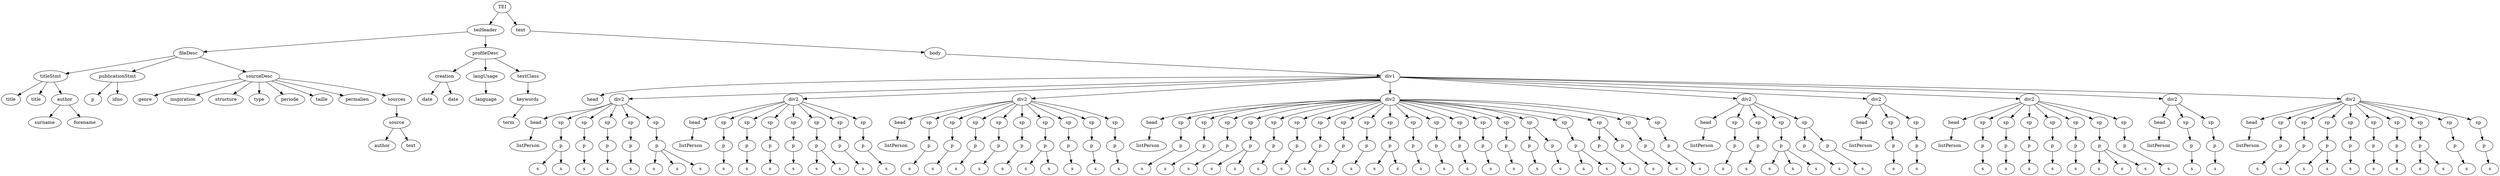 digraph Tree {
	"t0" [label = "TEI"];
	"t1" [label = "teiHeader"];
	"t2" [label = "fileDesc"];
	"t3" [label = "titleStmt"];
	"t4" [label = "title"];
	"t5" [label = "title"];
	"t6" [label = "author"];
	"t7" [label = "surname"];
	"t8" [label = "forename"];
	"t9" [label = "publicationStmt"];
	"t10" [label = "p"];
	"t11" [label = "idno"];
	"t12" [label = "sourceDesc"];
	"t13" [label = "genre"];
	"t14" [label = "inspiration"];
	"t15" [label = "structure"];
	"t16" [label = "type"];
	"t17" [label = "periode"];
	"t18" [label = "taille"];
	"t19" [label = "permalien"];
	"t20" [label = "sources"];
	"t21" [label = "source"];
	"t22" [label = "author"];
	"t23" [label = "text"];
	"t24" [label = "profileDesc"];
	"t25" [label = "creation"];
	"t26" [label = "date"];
	"t27" [label = "date"];
	"t28" [label = "langUsage"];
	"t29" [label = "language"];
	"t30" [label = "textClass"];
	"t31" [label = "keywords"];
	"t32" [label = "term"];
	"t33" [label = "text"];
	"t34" [label = "body"];
	"t35" [label = "div1"];
	"t36" [label = "head"];
	"t37" [label = "div2"];
	"t38" [label = "head"];
	"t39" [label = "listPerson"];
	"t40" [label = "sp"];
	"t41" [label = "p"];
	"t42" [label = "s"];
	"t43" [label = "s"];
	"t44" [label = "sp"];
	"t45" [label = "p"];
	"t46" [label = "s"];
	"t47" [label = "sp"];
	"t48" [label = "p"];
	"t49" [label = "s"];
	"t50" [label = "sp"];
	"t51" [label = "p"];
	"t52" [label = "s"];
	"t53" [label = "sp"];
	"t54" [label = "p"];
	"t55" [label = "s"];
	"t56" [label = "s"];
	"t57" [label = "s"];
	"t58" [label = "div2"];
	"t59" [label = "head"];
	"t60" [label = "listPerson"];
	"t61" [label = "sp"];
	"t62" [label = "p"];
	"t63" [label = "s"];
	"t64" [label = "sp"];
	"t65" [label = "p"];
	"t66" [label = "s"];
	"t67" [label = "sp"];
	"t68" [label = "p"];
	"t69" [label = "s"];
	"t70" [label = "sp"];
	"t71" [label = "p"];
	"t72" [label = "s"];
	"t73" [label = "sp"];
	"t74" [label = "p"];
	"t75" [label = "s"];
	"t76" [label = "s"];
	"t77" [label = "sp"];
	"t78" [label = "p"];
	"t79" [label = "s"];
	"t80" [label = "sp"];
	"t81" [label = "p"];
	"t82" [label = "s"];
	"t83" [label = "div2"];
	"t84" [label = "head"];
	"t85" [label = "listPerson"];
	"t86" [label = "sp"];
	"t87" [label = "p"];
	"t88" [label = "s"];
	"t89" [label = "sp"];
	"t90" [label = "p"];
	"t91" [label = "s"];
	"t92" [label = "sp"];
	"t93" [label = "p"];
	"t94" [label = "s"];
	"t95" [label = "sp"];
	"t96" [label = "p"];
	"t97" [label = "s"];
	"t98" [label = "sp"];
	"t99" [label = "p"];
	"t100" [label = "s"];
	"t101" [label = "sp"];
	"t102" [label = "p"];
	"t103" [label = "s"];
	"t104" [label = "s"];
	"t105" [label = "sp"];
	"t106" [label = "p"];
	"t107" [label = "s"];
	"t108" [label = "sp"];
	"t109" [label = "p"];
	"t110" [label = "s"];
	"t111" [label = "sp"];
	"t112" [label = "p"];
	"t113" [label = "s"];
	"t114" [label = "div2"];
	"t115" [label = "head"];
	"t116" [label = "listPerson"];
	"t117" [label = "sp"];
	"t118" [label = "p"];
	"t119" [label = "s"];
	"t120" [label = "sp"];
	"t121" [label = "p"];
	"t122" [label = "s"];
	"t123" [label = "sp"];
	"t124" [label = "p"];
	"t125" [label = "s"];
	"t126" [label = "sp"];
	"t127" [label = "p"];
	"t128" [label = "s"];
	"t129" [label = "s"];
	"t130" [label = "sp"];
	"t131" [label = "p"];
	"t132" [label = "s"];
	"t133" [label = "sp"];
	"t134" [label = "p"];
	"t135" [label = "s"];
	"t136" [label = "sp"];
	"t137" [label = "p"];
	"t138" [label = "s"];
	"t139" [label = "sp"];
	"t140" [label = "p"];
	"t141" [label = "s"];
	"t142" [label = "sp"];
	"t143" [label = "p"];
	"t144" [label = "s"];
	"t145" [label = "sp"];
	"t146" [label = "p"];
	"t147" [label = "s"];
	"t148" [label = "s"];
	"t149" [label = "sp"];
	"t150" [label = "p"];
	"t151" [label = "s"];
	"t152" [label = "sp"];
	"t153" [label = "p"];
	"t154" [label = "s"];
	"t155" [label = "sp"];
	"t156" [label = "p"];
	"t157" [label = "s"];
	"t158" [label = "sp"];
	"t159" [label = "p"];
	"t160" [label = "s"];
	"t161" [label = "sp"];
	"t162" [label = "p"];
	"t163" [label = "s"];
	"t164" [label = "sp"];
	"t165" [label = "p"];
	"t166" [label = "s"];
	"t167" [label = "p"];
	"t168" [label = "s"];
	"t169" [label = "sp"];
	"t170" [label = "p"];
	"t171" [label = "s"];
	"t172" [label = "s"];
	"t173" [label = "sp"];
	"t174" [label = "p"];
	"t175" [label = "s"];
	"t176" [label = "p"];
	"t177" [label = "s"];
	"t178" [label = "sp"];
	"t179" [label = "p"];
	"t180" [label = "s"];
	"t181" [label = "sp"];
	"t182" [label = "p"];
	"t183" [label = "s"];
	"t184" [label = "div2"];
	"t185" [label = "head"];
	"t186" [label = "listPerson"];
	"t187" [label = "sp"];
	"t188" [label = "p"];
	"t189" [label = "s"];
	"t190" [label = "sp"];
	"t191" [label = "p"];
	"t192" [label = "s"];
	"t193" [label = "sp"];
	"t194" [label = "p"];
	"t195" [label = "s"];
	"t196" [label = "s"];
	"t197" [label = "s"];
	"t198" [label = "sp"];
	"t199" [label = "p"];
	"t200" [label = "s"];
	"t201" [label = "p"];
	"t202" [label = "s"];
	"t203" [label = "div2"];
	"t204" [label = "head"];
	"t205" [label = "listPerson"];
	"t206" [label = "sp"];
	"t207" [label = "p"];
	"t208" [label = "s"];
	"t209" [label = "sp"];
	"t210" [label = "p"];
	"t211" [label = "s"];
	"t212" [label = "div2"];
	"t213" [label = "head"];
	"t214" [label = "listPerson"];
	"t215" [label = "sp"];
	"t216" [label = "p"];
	"t217" [label = "s"];
	"t218" [label = "sp"];
	"t219" [label = "p"];
	"t220" [label = "s"];
	"t221" [label = "sp"];
	"t222" [label = "p"];
	"t223" [label = "s"];
	"t224" [label = "sp"];
	"t225" [label = "p"];
	"t226" [label = "s"];
	"t227" [label = "sp"];
	"t228" [label = "p"];
	"t229" [label = "s"];
	"t230" [label = "sp"];
	"t231" [label = "p"];
	"t232" [label = "s"];
	"t233" [label = "s"];
	"t234" [label = "s"];
	"t235" [label = "sp"];
	"t236" [label = "p"];
	"t237" [label = "s"];
	"t238" [label = "div2"];
	"t239" [label = "head"];
	"t240" [label = "listPerson"];
	"t241" [label = "sp"];
	"t242" [label = "p"];
	"t243" [label = "s"];
	"t244" [label = "sp"];
	"t245" [label = "p"];
	"t246" [label = "s"];
	"t247" [label = "div2"];
	"t248" [label = "head"];
	"t249" [label = "listPerson"];
	"t250" [label = "sp"];
	"t251" [label = "p"];
	"t252" [label = "s"];
	"t253" [label = "sp"];
	"t254" [label = "p"];
	"t255" [label = "s"];
	"t256" [label = "sp"];
	"t257" [label = "p"];
	"t258" [label = "s"];
	"t259" [label = "s"];
	"t260" [label = "sp"];
	"t261" [label = "p"];
	"t262" [label = "s"];
	"t263" [label = "sp"];
	"t264" [label = "p"];
	"t265" [label = "s"];
	"t266" [label = "sp"];
	"t267" [label = "p"];
	"t268" [label = "s"];
	"t269" [label = "sp"];
	"t270" [label = "p"];
	"t271" [label = "s"];
	"t272" [label = "s"];
	"t273" [label = "sp"];
	"t274" [label = "p"];
	"t275" [label = "s"];
	"t276" [label = "sp"];
	"t277" [label = "p"];
	"t278" [label = "s"];
	"t0" -> "t1";
	"t1" -> "t2";
	"t2" -> "t3";
	"t3" -> "t4";
	"t3" -> "t5";
	"t3" -> "t6";
	"t6" -> "t7";
	"t6" -> "t8";
	"t2" -> "t9";
	"t9" -> "t10";
	"t9" -> "t11";
	"t2" -> "t12";
	"t12" -> "t13";
	"t12" -> "t14";
	"t12" -> "t15";
	"t12" -> "t16";
	"t12" -> "t17";
	"t12" -> "t18";
	"t12" -> "t19";
	"t12" -> "t20";
	"t20" -> "t21";
	"t21" -> "t22";
	"t21" -> "t23";
	"t1" -> "t24";
	"t24" -> "t25";
	"t25" -> "t26";
	"t25" -> "t27";
	"t24" -> "t28";
	"t28" -> "t29";
	"t24" -> "t30";
	"t30" -> "t31";
	"t31" -> "t32";
	"t0" -> "t33";
	"t33" -> "t34";
	"t34" -> "t35";
	"t35" -> "t36";
	"t35" -> "t37";
	"t37" -> "t38";
	"t38" -> "t39";
	"t37" -> "t40";
	"t40" -> "t41";
	"t41" -> "t42";
	"t41" -> "t43";
	"t37" -> "t44";
	"t44" -> "t45";
	"t45" -> "t46";
	"t37" -> "t47";
	"t47" -> "t48";
	"t48" -> "t49";
	"t37" -> "t50";
	"t50" -> "t51";
	"t51" -> "t52";
	"t37" -> "t53";
	"t53" -> "t54";
	"t54" -> "t55";
	"t54" -> "t56";
	"t54" -> "t57";
	"t35" -> "t58";
	"t58" -> "t59";
	"t59" -> "t60";
	"t58" -> "t61";
	"t61" -> "t62";
	"t62" -> "t63";
	"t58" -> "t64";
	"t64" -> "t65";
	"t65" -> "t66";
	"t58" -> "t67";
	"t67" -> "t68";
	"t68" -> "t69";
	"t58" -> "t70";
	"t70" -> "t71";
	"t71" -> "t72";
	"t58" -> "t73";
	"t73" -> "t74";
	"t74" -> "t75";
	"t74" -> "t76";
	"t58" -> "t77";
	"t77" -> "t78";
	"t78" -> "t79";
	"t58" -> "t80";
	"t80" -> "t81";
	"t81" -> "t82";
	"t35" -> "t83";
	"t83" -> "t84";
	"t84" -> "t85";
	"t83" -> "t86";
	"t86" -> "t87";
	"t87" -> "t88";
	"t83" -> "t89";
	"t89" -> "t90";
	"t90" -> "t91";
	"t83" -> "t92";
	"t92" -> "t93";
	"t93" -> "t94";
	"t83" -> "t95";
	"t95" -> "t96";
	"t96" -> "t97";
	"t83" -> "t98";
	"t98" -> "t99";
	"t99" -> "t100";
	"t83" -> "t101";
	"t101" -> "t102";
	"t102" -> "t103";
	"t102" -> "t104";
	"t83" -> "t105";
	"t105" -> "t106";
	"t106" -> "t107";
	"t83" -> "t108";
	"t108" -> "t109";
	"t109" -> "t110";
	"t83" -> "t111";
	"t111" -> "t112";
	"t112" -> "t113";
	"t35" -> "t114";
	"t114" -> "t115";
	"t115" -> "t116";
	"t114" -> "t117";
	"t117" -> "t118";
	"t118" -> "t119";
	"t114" -> "t120";
	"t120" -> "t121";
	"t121" -> "t122";
	"t114" -> "t123";
	"t123" -> "t124";
	"t124" -> "t125";
	"t114" -> "t126";
	"t126" -> "t127";
	"t127" -> "t128";
	"t127" -> "t129";
	"t114" -> "t130";
	"t130" -> "t131";
	"t131" -> "t132";
	"t114" -> "t133";
	"t133" -> "t134";
	"t134" -> "t135";
	"t114" -> "t136";
	"t136" -> "t137";
	"t137" -> "t138";
	"t114" -> "t139";
	"t139" -> "t140";
	"t140" -> "t141";
	"t114" -> "t142";
	"t142" -> "t143";
	"t143" -> "t144";
	"t114" -> "t145";
	"t145" -> "t146";
	"t146" -> "t147";
	"t146" -> "t148";
	"t114" -> "t149";
	"t149" -> "t150";
	"t150" -> "t151";
	"t114" -> "t152";
	"t152" -> "t153";
	"t153" -> "t154";
	"t114" -> "t155";
	"t155" -> "t156";
	"t156" -> "t157";
	"t114" -> "t158";
	"t158" -> "t159";
	"t159" -> "t160";
	"t114" -> "t161";
	"t161" -> "t162";
	"t162" -> "t163";
	"t114" -> "t164";
	"t164" -> "t165";
	"t165" -> "t166";
	"t164" -> "t167";
	"t167" -> "t168";
	"t114" -> "t169";
	"t169" -> "t170";
	"t170" -> "t171";
	"t170" -> "t172";
	"t114" -> "t173";
	"t173" -> "t174";
	"t174" -> "t175";
	"t173" -> "t176";
	"t176" -> "t177";
	"t114" -> "t178";
	"t178" -> "t179";
	"t179" -> "t180";
	"t114" -> "t181";
	"t181" -> "t182";
	"t182" -> "t183";
	"t35" -> "t184";
	"t184" -> "t185";
	"t185" -> "t186";
	"t184" -> "t187";
	"t187" -> "t188";
	"t188" -> "t189";
	"t184" -> "t190";
	"t190" -> "t191";
	"t191" -> "t192";
	"t184" -> "t193";
	"t193" -> "t194";
	"t194" -> "t195";
	"t194" -> "t196";
	"t194" -> "t197";
	"t184" -> "t198";
	"t198" -> "t199";
	"t199" -> "t200";
	"t198" -> "t201";
	"t201" -> "t202";
	"t35" -> "t203";
	"t203" -> "t204";
	"t204" -> "t205";
	"t203" -> "t206";
	"t206" -> "t207";
	"t207" -> "t208";
	"t203" -> "t209";
	"t209" -> "t210";
	"t210" -> "t211";
	"t35" -> "t212";
	"t212" -> "t213";
	"t213" -> "t214";
	"t212" -> "t215";
	"t215" -> "t216";
	"t216" -> "t217";
	"t212" -> "t218";
	"t218" -> "t219";
	"t219" -> "t220";
	"t212" -> "t221";
	"t221" -> "t222";
	"t222" -> "t223";
	"t212" -> "t224";
	"t224" -> "t225";
	"t225" -> "t226";
	"t212" -> "t227";
	"t227" -> "t228";
	"t228" -> "t229";
	"t212" -> "t230";
	"t230" -> "t231";
	"t231" -> "t232";
	"t231" -> "t233";
	"t231" -> "t234";
	"t212" -> "t235";
	"t235" -> "t236";
	"t236" -> "t237";
	"t35" -> "t238";
	"t238" -> "t239";
	"t239" -> "t240";
	"t238" -> "t241";
	"t241" -> "t242";
	"t242" -> "t243";
	"t238" -> "t244";
	"t244" -> "t245";
	"t245" -> "t246";
	"t35" -> "t247";
	"t247" -> "t248";
	"t248" -> "t249";
	"t247" -> "t250";
	"t250" -> "t251";
	"t251" -> "t252";
	"t247" -> "t253";
	"t253" -> "t254";
	"t254" -> "t255";
	"t247" -> "t256";
	"t256" -> "t257";
	"t257" -> "t258";
	"t257" -> "t259";
	"t247" -> "t260";
	"t260" -> "t261";
	"t261" -> "t262";
	"t247" -> "t263";
	"t263" -> "t264";
	"t264" -> "t265";
	"t247" -> "t266";
	"t266" -> "t267";
	"t267" -> "t268";
	"t247" -> "t269";
	"t269" -> "t270";
	"t270" -> "t271";
	"t270" -> "t272";
	"t247" -> "t273";
	"t273" -> "t274";
	"t274" -> "t275";
	"t247" -> "t276";
	"t276" -> "t277";
	"t277" -> "t278";
}

